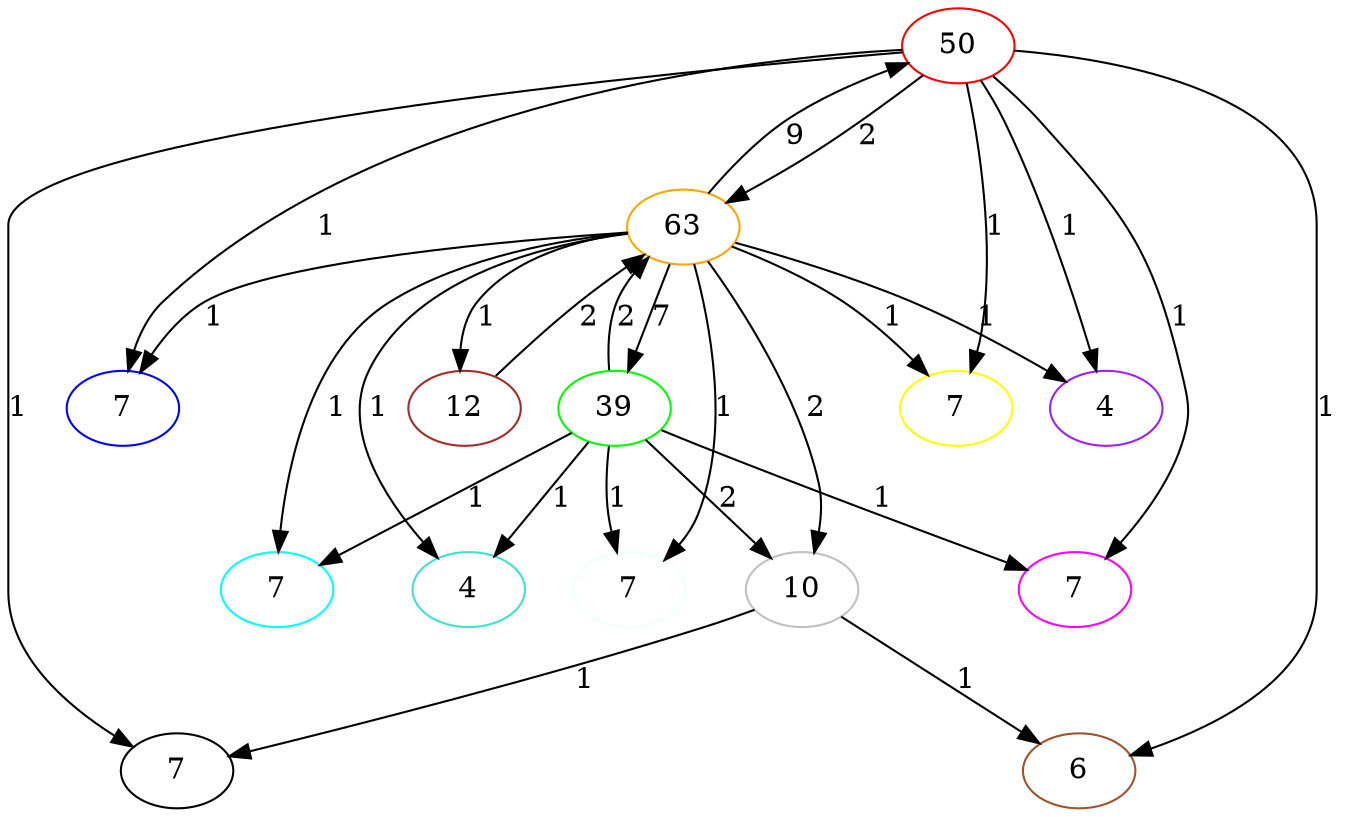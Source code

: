 strict digraph  {
0 [color=red, label=50];
1 [color=green, label=39];
2 [color=blue, label=7];
3 [color=yellow, label=7];
4 [color=cyan, label=7];
5 [color=purple, label=4];
6 [color=orange, label=63];
7 [color=brown, label=12];
8 [color=magenta, label=7];
9 [color=turquoise, label=4];
10 [color=azure, label=7];
11 [color=black, label=7];
12 [color=sienna, label=6];
13 [color=silver, label=10];
0 -> 6  [label=2];
0 -> 5  [label=1];
0 -> 2  [label=1];
0 -> 3  [label=1];
0 -> 8  [label=1];
0 -> 11  [label=1];
0 -> 12  [label=1];
1 -> 13  [label=2];
1 -> 9  [label=1];
1 -> 6  [label=2];
1 -> 8  [label=1];
1 -> 10  [label=1];
1 -> 4  [label=1];
6 -> 1  [label=7];
6 -> 0  [label=9];
6 -> 13  [label=2];
6 -> 5  [label=1];
6 -> 9  [label=1];
6 -> 2  [label=1];
6 -> 3  [label=1];
6 -> 4  [label=1];
6 -> 10  [label=1];
6 -> 7  [label=1];
7 -> 6  [label=2];
13 -> 11  [label=1];
13 -> 12  [label=1];
}
